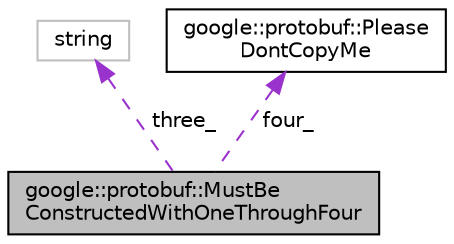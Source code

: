 digraph "google::protobuf::MustBeConstructedWithOneThroughFour"
{
 // LATEX_PDF_SIZE
  edge [fontname="Helvetica",fontsize="10",labelfontname="Helvetica",labelfontsize="10"];
  node [fontname="Helvetica",fontsize="10",shape=record];
  Node1 [label="google::protobuf::MustBe\lConstructedWithOneThroughFour",height=0.2,width=0.4,color="black", fillcolor="grey75", style="filled", fontcolor="black",tooltip=" "];
  Node2 -> Node1 [dir="back",color="darkorchid3",fontsize="10",style="dashed",label=" three_" ,fontname="Helvetica"];
  Node2 [label="string",height=0.2,width=0.4,color="grey75", fillcolor="white", style="filled",tooltip=" "];
  Node3 -> Node1 [dir="back",color="darkorchid3",fontsize="10",style="dashed",label=" four_" ,fontname="Helvetica"];
  Node3 [label="google::protobuf::Please\lDontCopyMe",height=0.2,width=0.4,color="black", fillcolor="white", style="filled",URL="$classgoogle_1_1protobuf_1_1PleaseDontCopyMe.html",tooltip=" "];
}
